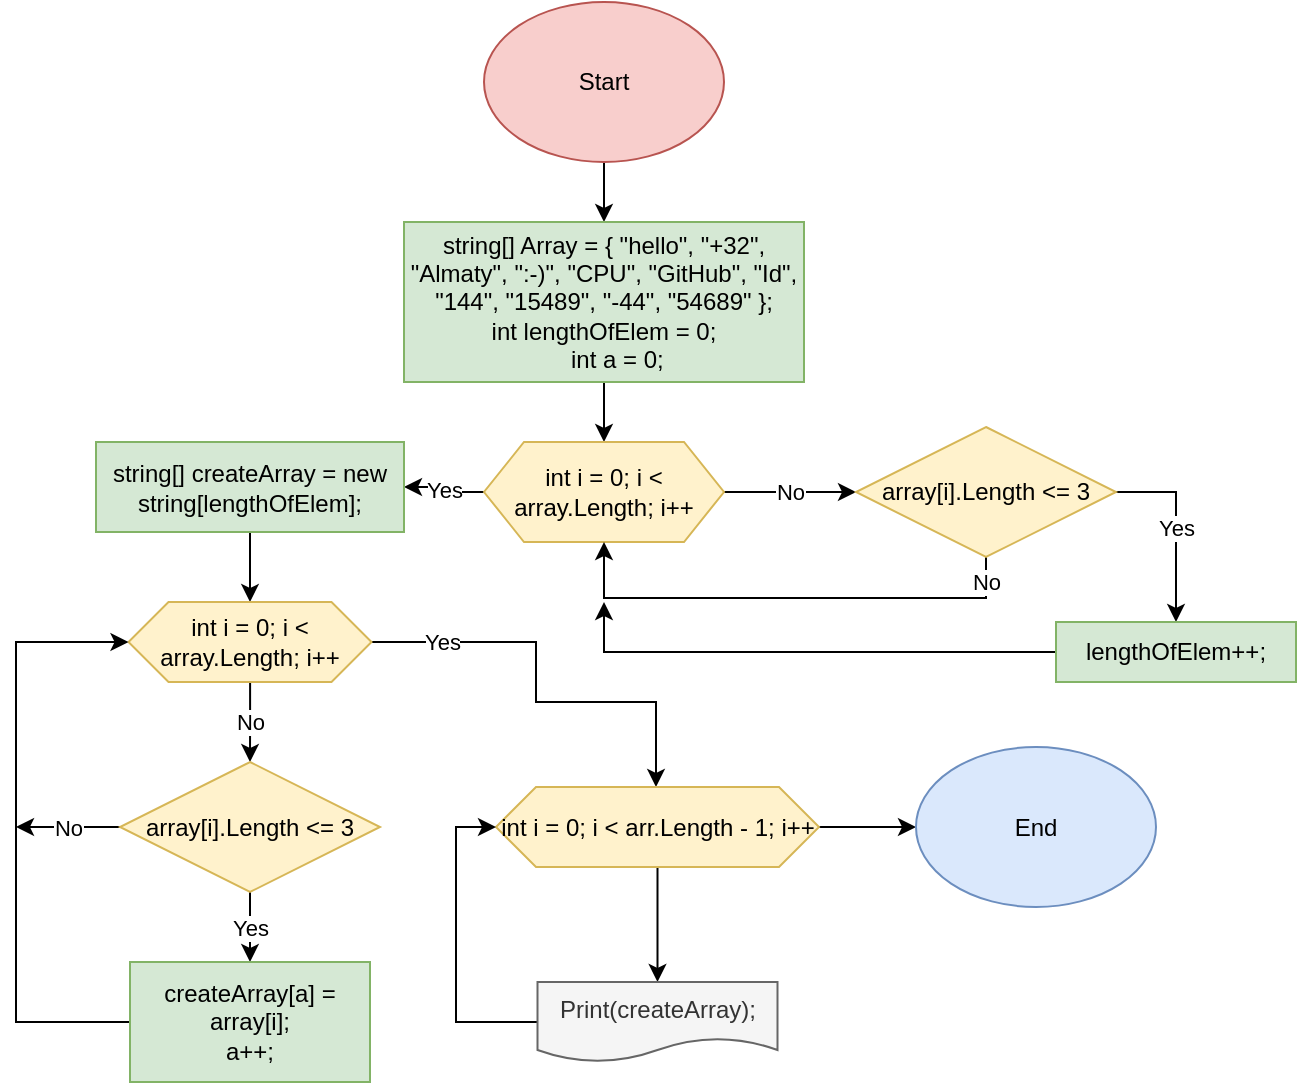 <mxfile version="20.3.0" type="device"><diagram id="jSd-i8nq8jiFHb4vIefV" name="Page-1"><mxGraphModel dx="1100" dy="822" grid="1" gridSize="10" guides="1" tooltips="1" connect="1" arrows="1" fold="1" page="1" pageScale="1" pageWidth="827" pageHeight="1169" math="0" shadow="0"><root><mxCell id="0"/><mxCell id="1" parent="0"/><mxCell id="MxbyRpv46rDxs7oZckaP-3" style="edgeStyle=orthogonalEdgeStyle;rounded=0;orthogonalLoop=1;jettySize=auto;html=1;entryX=0.5;entryY=0;entryDx=0;entryDy=0;" edge="1" parent="1" source="MxbyRpv46rDxs7oZckaP-1" target="MxbyRpv46rDxs7oZckaP-2"><mxGeometry relative="1" as="geometry"/></mxCell><mxCell id="MxbyRpv46rDxs7oZckaP-1" value="Start" style="ellipse;whiteSpace=wrap;html=1;fillColor=#f8cecc;strokeColor=#b85450;" vertex="1" parent="1"><mxGeometry x="354" y="30" width="120" height="80" as="geometry"/></mxCell><mxCell id="MxbyRpv46rDxs7oZckaP-5" style="edgeStyle=orthogonalEdgeStyle;rounded=0;orthogonalLoop=1;jettySize=auto;html=1;entryX=0.5;entryY=0;entryDx=0;entryDy=0;" edge="1" parent="1" source="MxbyRpv46rDxs7oZckaP-2" target="MxbyRpv46rDxs7oZckaP-4"><mxGeometry relative="1" as="geometry"/></mxCell><mxCell id="MxbyRpv46rDxs7oZckaP-2" value="string[] Array = { &quot;hello&quot;, &quot;+32&quot;, &quot;Almaty&quot;, &quot;:-)&quot;, &quot;CPU&quot;, &quot;GitHub&quot;, &quot;Id&quot;, &quot;144&quot;, &quot;15489&quot;, &quot;-44&quot;, &quot;54689&quot; };&lt;br&gt;int lengthOfElem = 0;&lt;br&gt;&amp;nbsp; &amp;nbsp; int a = 0;" style="rounded=0;whiteSpace=wrap;html=1;fillColor=#d5e8d4;strokeColor=#82b366;" vertex="1" parent="1"><mxGeometry x="314" y="140" width="200" height="80" as="geometry"/></mxCell><mxCell id="MxbyRpv46rDxs7oZckaP-7" value="No" style="edgeStyle=orthogonalEdgeStyle;rounded=0;orthogonalLoop=1;jettySize=auto;html=1;entryX=0;entryY=0.5;entryDx=0;entryDy=0;" edge="1" parent="1" source="MxbyRpv46rDxs7oZckaP-4" target="MxbyRpv46rDxs7oZckaP-6"><mxGeometry relative="1" as="geometry"/></mxCell><mxCell id="MxbyRpv46rDxs7oZckaP-14" value="Yes" style="edgeStyle=orthogonalEdgeStyle;rounded=0;orthogonalLoop=1;jettySize=auto;html=1;" edge="1" parent="1" source="MxbyRpv46rDxs7oZckaP-4" target="MxbyRpv46rDxs7oZckaP-13"><mxGeometry relative="1" as="geometry"/></mxCell><mxCell id="MxbyRpv46rDxs7oZckaP-4" value="int i = 0; i &lt; array.Length; i++" style="shape=hexagon;perimeter=hexagonPerimeter2;whiteSpace=wrap;html=1;fixedSize=1;fillColor=#fff2cc;strokeColor=#d6b656;" vertex="1" parent="1"><mxGeometry x="354" y="250" width="120" height="50" as="geometry"/></mxCell><mxCell id="MxbyRpv46rDxs7oZckaP-10" value="Yes" style="edgeStyle=orthogonalEdgeStyle;rounded=0;orthogonalLoop=1;jettySize=auto;html=1;entryX=0.5;entryY=0;entryDx=0;entryDy=0;" edge="1" parent="1" source="MxbyRpv46rDxs7oZckaP-6" target="MxbyRpv46rDxs7oZckaP-8"><mxGeometry relative="1" as="geometry"><Array as="points"><mxPoint x="700" y="275"/></Array></mxGeometry></mxCell><mxCell id="MxbyRpv46rDxs7oZckaP-11" value="No" style="edgeStyle=orthogonalEdgeStyle;rounded=0;orthogonalLoop=1;jettySize=auto;html=1;entryX=0.5;entryY=1;entryDx=0;entryDy=0;" edge="1" parent="1" source="MxbyRpv46rDxs7oZckaP-6" target="MxbyRpv46rDxs7oZckaP-4"><mxGeometry x="-0.895" relative="1" as="geometry"><Array as="points"><mxPoint x="605" y="328"/><mxPoint x="414" y="328"/></Array><mxPoint as="offset"/></mxGeometry></mxCell><mxCell id="MxbyRpv46rDxs7oZckaP-6" value="array[i].Length &lt;= 3" style="rhombus;whiteSpace=wrap;html=1;fillColor=#fff2cc;strokeColor=#d6b656;" vertex="1" parent="1"><mxGeometry x="540" y="242.5" width="130" height="65" as="geometry"/></mxCell><mxCell id="MxbyRpv46rDxs7oZckaP-12" style="edgeStyle=orthogonalEdgeStyle;rounded=0;orthogonalLoop=1;jettySize=auto;html=1;" edge="1" parent="1" source="MxbyRpv46rDxs7oZckaP-8"><mxGeometry relative="1" as="geometry"><mxPoint x="414" y="330" as="targetPoint"/><Array as="points"><mxPoint x="414" y="355"/></Array></mxGeometry></mxCell><mxCell id="MxbyRpv46rDxs7oZckaP-8" value="lengthOfElem++;" style="rounded=0;whiteSpace=wrap;html=1;fillColor=#d5e8d4;strokeColor=#82b366;" vertex="1" parent="1"><mxGeometry x="640" y="340" width="120" height="30" as="geometry"/></mxCell><mxCell id="MxbyRpv46rDxs7oZckaP-16" style="edgeStyle=orthogonalEdgeStyle;rounded=0;orthogonalLoop=1;jettySize=auto;html=1;entryX=0.5;entryY=0;entryDx=0;entryDy=0;" edge="1" parent="1" source="MxbyRpv46rDxs7oZckaP-13" target="MxbyRpv46rDxs7oZckaP-15"><mxGeometry relative="1" as="geometry"/></mxCell><mxCell id="MxbyRpv46rDxs7oZckaP-13" value="string[] createArray = new string[lengthOfElem];" style="rounded=0;whiteSpace=wrap;html=1;fillColor=#d5e8d4;strokeColor=#82b366;" vertex="1" parent="1"><mxGeometry x="160" y="250" width="154" height="45" as="geometry"/></mxCell><mxCell id="MxbyRpv46rDxs7oZckaP-18" value="No" style="edgeStyle=orthogonalEdgeStyle;rounded=0;orthogonalLoop=1;jettySize=auto;html=1;entryX=0.5;entryY=0;entryDx=0;entryDy=0;" edge="1" parent="1" source="MxbyRpv46rDxs7oZckaP-15" target="MxbyRpv46rDxs7oZckaP-17"><mxGeometry relative="1" as="geometry"/></mxCell><mxCell id="MxbyRpv46rDxs7oZckaP-24" value="Yes" style="edgeStyle=orthogonalEdgeStyle;rounded=0;orthogonalLoop=1;jettySize=auto;html=1;entryX=0.5;entryY=0;entryDx=0;entryDy=0;" edge="1" parent="1" source="MxbyRpv46rDxs7oZckaP-15" target="MxbyRpv46rDxs7oZckaP-23"><mxGeometry x="-0.67" relative="1" as="geometry"><Array as="points"><mxPoint x="380" y="350"/><mxPoint x="380" y="380"/><mxPoint x="440" y="380"/><mxPoint x="440" y="422"/></Array><mxPoint as="offset"/></mxGeometry></mxCell><mxCell id="MxbyRpv46rDxs7oZckaP-15" value="int i = 0; i &lt; array.Length; i++" style="shape=hexagon;perimeter=hexagonPerimeter2;whiteSpace=wrap;html=1;fixedSize=1;fillColor=#fff2cc;strokeColor=#d6b656;" vertex="1" parent="1"><mxGeometry x="176.25" y="330" width="121.5" height="40" as="geometry"/></mxCell><mxCell id="MxbyRpv46rDxs7oZckaP-20" value="Yes" style="edgeStyle=orthogonalEdgeStyle;rounded=0;orthogonalLoop=1;jettySize=auto;html=1;entryX=0.5;entryY=0;entryDx=0;entryDy=0;" edge="1" parent="1" source="MxbyRpv46rDxs7oZckaP-17" target="MxbyRpv46rDxs7oZckaP-19"><mxGeometry relative="1" as="geometry"/></mxCell><mxCell id="MxbyRpv46rDxs7oZckaP-22" value="No" style="edgeStyle=orthogonalEdgeStyle;rounded=0;orthogonalLoop=1;jettySize=auto;html=1;" edge="1" parent="1" source="MxbyRpv46rDxs7oZckaP-17"><mxGeometry relative="1" as="geometry"><mxPoint x="120" y="442.5" as="targetPoint"/></mxGeometry></mxCell><mxCell id="MxbyRpv46rDxs7oZckaP-17" value="array[i].Length &lt;= 3" style="rhombus;whiteSpace=wrap;html=1;fillColor=#fff2cc;strokeColor=#d6b656;" vertex="1" parent="1"><mxGeometry x="172" y="410" width="130" height="65" as="geometry"/></mxCell><mxCell id="MxbyRpv46rDxs7oZckaP-21" style="edgeStyle=orthogonalEdgeStyle;rounded=0;orthogonalLoop=1;jettySize=auto;html=1;entryX=0;entryY=0.5;entryDx=0;entryDy=0;" edge="1" parent="1" source="MxbyRpv46rDxs7oZckaP-19" target="MxbyRpv46rDxs7oZckaP-15"><mxGeometry relative="1" as="geometry"><mxPoint x="120" y="420" as="targetPoint"/><Array as="points"><mxPoint x="120" y="540"/><mxPoint x="120" y="350"/></Array></mxGeometry></mxCell><mxCell id="MxbyRpv46rDxs7oZckaP-19" value="createArray[a] = array[i];&lt;br&gt;a++;" style="rounded=0;whiteSpace=wrap;html=1;fillColor=#d5e8d4;strokeColor=#82b366;" vertex="1" parent="1"><mxGeometry x="177" y="510" width="120" height="60" as="geometry"/></mxCell><mxCell id="MxbyRpv46rDxs7oZckaP-26" style="edgeStyle=orthogonalEdgeStyle;rounded=0;orthogonalLoop=1;jettySize=auto;html=1;entryX=0.5;entryY=0;entryDx=0;entryDy=0;" edge="1" parent="1" source="MxbyRpv46rDxs7oZckaP-23" target="MxbyRpv46rDxs7oZckaP-25"><mxGeometry relative="1" as="geometry"/></mxCell><mxCell id="MxbyRpv46rDxs7oZckaP-29" style="edgeStyle=orthogonalEdgeStyle;rounded=0;orthogonalLoop=1;jettySize=auto;html=1;entryX=0;entryY=0.5;entryDx=0;entryDy=0;" edge="1" parent="1" source="MxbyRpv46rDxs7oZckaP-23" target="MxbyRpv46rDxs7oZckaP-28"><mxGeometry relative="1" as="geometry"/></mxCell><mxCell id="MxbyRpv46rDxs7oZckaP-23" value="int i = 0; i &lt; arr.Length - 1; i++" style="shape=hexagon;perimeter=hexagonPerimeter2;whiteSpace=wrap;html=1;fixedSize=1;fillColor=#fff2cc;strokeColor=#d6b656;" vertex="1" parent="1"><mxGeometry x="360" y="422.5" width="161.5" height="40" as="geometry"/></mxCell><mxCell id="MxbyRpv46rDxs7oZckaP-27" style="edgeStyle=orthogonalEdgeStyle;rounded=0;orthogonalLoop=1;jettySize=auto;html=1;entryX=0;entryY=0.5;entryDx=0;entryDy=0;" edge="1" parent="1" source="MxbyRpv46rDxs7oZckaP-25" target="MxbyRpv46rDxs7oZckaP-23"><mxGeometry relative="1" as="geometry"><Array as="points"><mxPoint x="340" y="540"/><mxPoint x="340" y="442"/></Array></mxGeometry></mxCell><mxCell id="MxbyRpv46rDxs7oZckaP-25" value="Print(createArray);" style="shape=document;whiteSpace=wrap;html=1;boundedLbl=1;fillColor=#f5f5f5;fontColor=#333333;strokeColor=#666666;" vertex="1" parent="1"><mxGeometry x="380.75" y="520" width="120" height="40" as="geometry"/></mxCell><mxCell id="MxbyRpv46rDxs7oZckaP-28" value="End" style="ellipse;whiteSpace=wrap;html=1;fillColor=#dae8fc;strokeColor=#6c8ebf;" vertex="1" parent="1"><mxGeometry x="570" y="402.5" width="120" height="80" as="geometry"/></mxCell></root></mxGraphModel></diagram></mxfile>